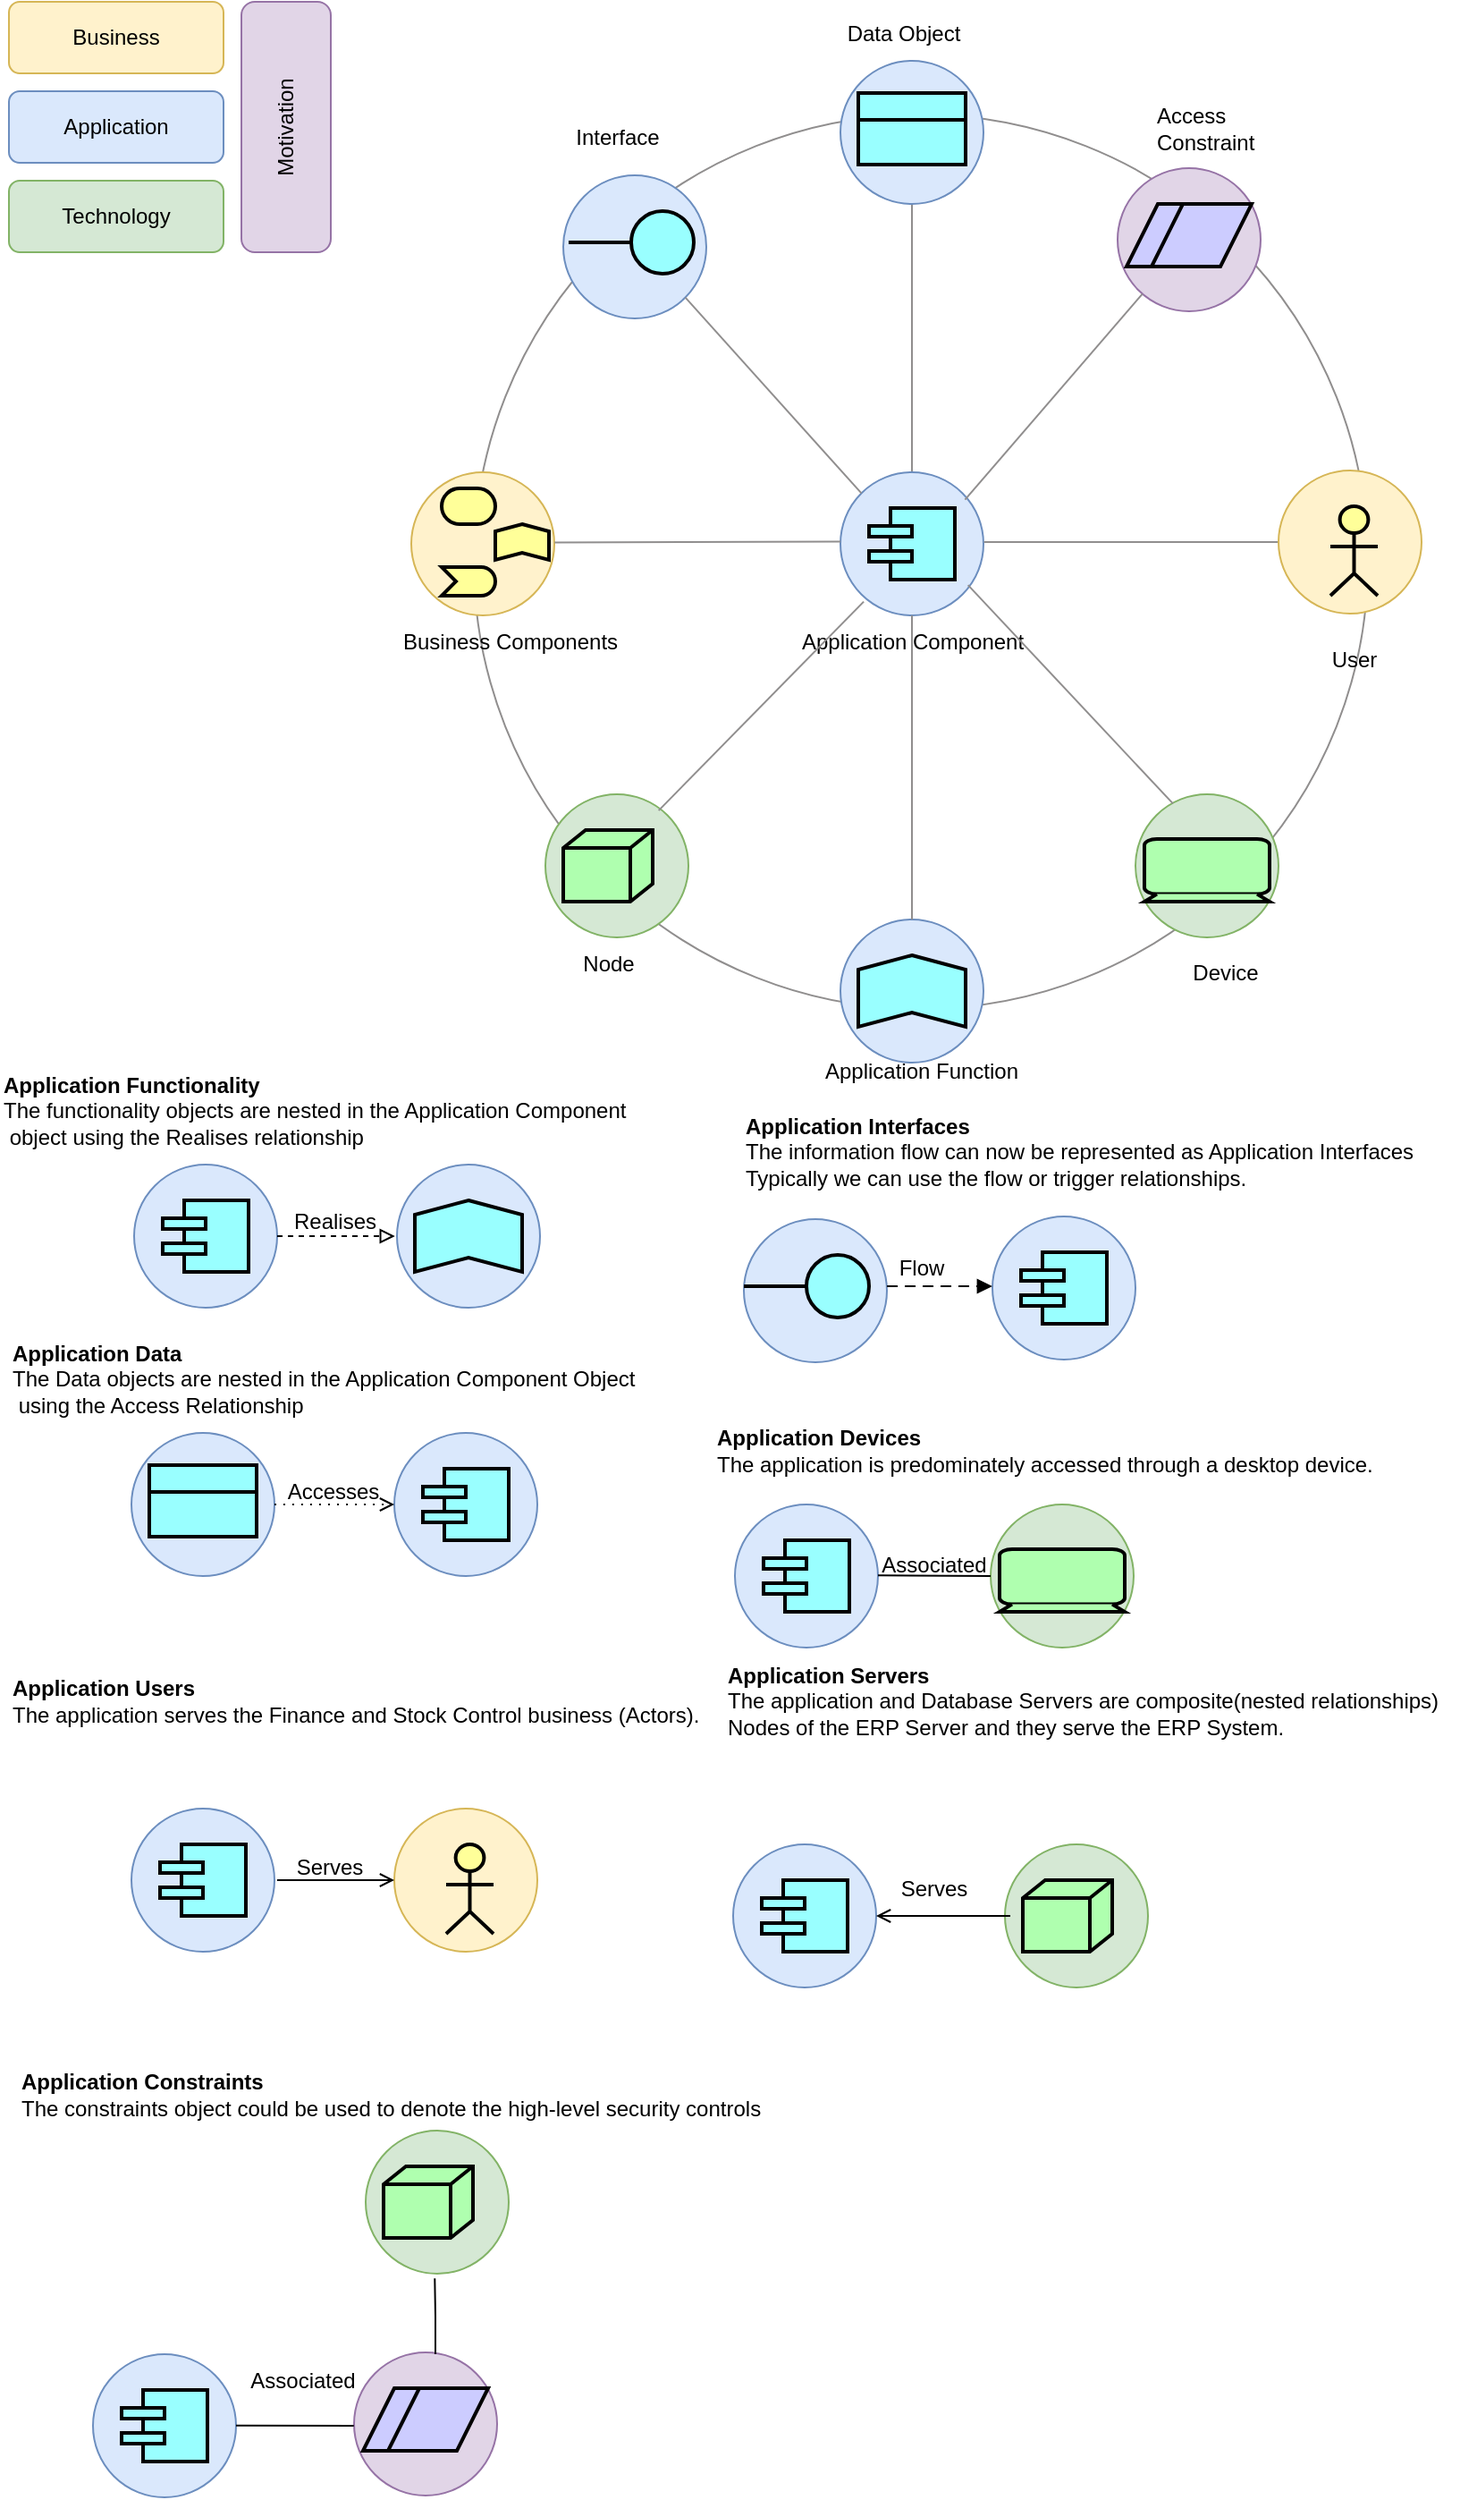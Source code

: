 <mxfile version="26.0.11">
  <diagram name="Page-1" id="Wp-MP1nOANgL5KK5XDyJ">
    <mxGraphModel dx="1434" dy="754" grid="1" gridSize="10" guides="1" tooltips="1" connect="1" arrows="1" fold="1" page="1" pageScale="1" pageWidth="850" pageHeight="1100" math="0" shadow="0">
      <root>
        <mxCell id="0" />
        <mxCell id="1" parent="0" />
        <mxCell id="Fhp9Y67Ts3Q7yKnRmbBL-16" value="" style="ellipse;whiteSpace=wrap;html=1;aspect=fixed;strokeColor=light-dark(#908e8e, #ededed);" parent="1" vertex="1">
          <mxGeometry x="270" y="73" width="500" height="500" as="geometry" />
        </mxCell>
        <mxCell id="Fhp9Y67Ts3Q7yKnRmbBL-1" value="Business" style="rounded=1;whiteSpace=wrap;html=1;fillColor=#fff2cc;strokeColor=#d6b656;" parent="1" vertex="1">
          <mxGeometry x="10" y="10" width="120" height="40" as="geometry" />
        </mxCell>
        <mxCell id="Fhp9Y67Ts3Q7yKnRmbBL-2" value="Application" style="rounded=1;whiteSpace=wrap;html=1;fillColor=#dae8fc;strokeColor=#6c8ebf;" parent="1" vertex="1">
          <mxGeometry x="10" y="60" width="120" height="40" as="geometry" />
        </mxCell>
        <mxCell id="Fhp9Y67Ts3Q7yKnRmbBL-3" value="Technology" style="rounded=1;whiteSpace=wrap;html=1;fillColor=#d5e8d4;strokeColor=#82b366;" parent="1" vertex="1">
          <mxGeometry x="10" y="110" width="120" height="40" as="geometry" />
        </mxCell>
        <mxCell id="Fhp9Y67Ts3Q7yKnRmbBL-4" value="Motivation" style="rounded=1;whiteSpace=wrap;html=1;horizontal=0;fillColor=#e1d5e7;strokeColor=#9673a6;" parent="1" vertex="1">
          <mxGeometry x="140" y="10" width="50" height="140" as="geometry" />
        </mxCell>
        <mxCell id="Fhp9Y67Ts3Q7yKnRmbBL-39" style="edgeStyle=orthogonalEdgeStyle;rounded=0;orthogonalLoop=1;jettySize=auto;html=1;endArrow=none;startFill=0;strokeColor=#908E8E;" parent="1" source="Fhp9Y67Ts3Q7yKnRmbBL-5" target="Fhp9Y67Ts3Q7yKnRmbBL-8" edge="1">
          <mxGeometry relative="1" as="geometry" />
        </mxCell>
        <mxCell id="Fhp9Y67Ts3Q7yKnRmbBL-5" value="" style="ellipse;whiteSpace=wrap;html=1;aspect=fixed;fillColor=#dae8fc;strokeColor=#6c8ebf;" parent="1" vertex="1">
          <mxGeometry x="475" y="273" width="80" height="80" as="geometry" />
        </mxCell>
        <mxCell id="Fhp9Y67Ts3Q7yKnRmbBL-6" value="" style="html=1;outlineConnect=0;whiteSpace=wrap;fillColor=#99ffff;shape=mxgraph.archimate3.component;strokeWidth=2;" parent="1" vertex="1">
          <mxGeometry x="491" y="293" width="48" height="40" as="geometry" />
        </mxCell>
        <mxCell id="Fhp9Y67Ts3Q7yKnRmbBL-7" value="Application Component" style="text;html=1;align=center;verticalAlign=middle;resizable=0;points=[];autosize=1;strokeColor=none;fillColor=none;" parent="1" vertex="1">
          <mxGeometry x="440" y="353" width="150" height="30" as="geometry" />
        </mxCell>
        <mxCell id="Fhp9Y67Ts3Q7yKnRmbBL-8" value="" style="ellipse;whiteSpace=wrap;html=1;aspect=fixed;fillColor=#dae8fc;strokeColor=#6c8ebf;" parent="1" vertex="1">
          <mxGeometry x="475" y="43" width="80" height="80" as="geometry" />
        </mxCell>
        <mxCell id="Fhp9Y67Ts3Q7yKnRmbBL-37" style="rounded=0;orthogonalLoop=1;jettySize=auto;html=1;endArrow=none;startFill=0;strokeColor=#908E8E;entryX=1.004;entryY=0.487;entryDx=0;entryDy=0;entryPerimeter=0;" parent="1" source="Fhp9Y67Ts3Q7yKnRmbBL-9" target="Fhp9Y67Ts3Q7yKnRmbBL-5" edge="1">
          <mxGeometry relative="1" as="geometry">
            <mxPoint x="560" y="312" as="targetPoint" />
          </mxGeometry>
        </mxCell>
        <mxCell id="Fhp9Y67Ts3Q7yKnRmbBL-9" value="" style="ellipse;whiteSpace=wrap;html=1;aspect=fixed;fillColor=#fff2cc;strokeColor=#d6b656;" parent="1" vertex="1">
          <mxGeometry x="720" y="272" width="80" height="80" as="geometry" />
        </mxCell>
        <mxCell id="Fhp9Y67Ts3Q7yKnRmbBL-10" value="" style="ellipse;whiteSpace=wrap;html=1;aspect=fixed;fillColor=#fff2cc;strokeColor=#d6b656;" parent="1" vertex="1">
          <mxGeometry x="235" y="273" width="80" height="80" as="geometry" />
        </mxCell>
        <mxCell id="Fhp9Y67Ts3Q7yKnRmbBL-11" value="" style="ellipse;whiteSpace=wrap;html=1;aspect=fixed;fillColor=#dae8fc;strokeColor=#6c8ebf;" parent="1" vertex="1">
          <mxGeometry x="475" y="523" width="80" height="80" as="geometry" />
        </mxCell>
        <mxCell id="Fhp9Y67Ts3Q7yKnRmbBL-12" value="" style="ellipse;whiteSpace=wrap;html=1;aspect=fixed;fillColor=#e1d5e7;strokeColor=#9673a6;" parent="1" vertex="1">
          <mxGeometry x="630" y="103" width="80" height="80" as="geometry" />
        </mxCell>
        <mxCell id="Fhp9Y67Ts3Q7yKnRmbBL-13" value="" style="ellipse;whiteSpace=wrap;html=1;aspect=fixed;fillColor=#dae8fc;strokeColor=#6c8ebf;" parent="1" vertex="1">
          <mxGeometry x="320" y="107" width="80" height="80" as="geometry" />
        </mxCell>
        <mxCell id="Fhp9Y67Ts3Q7yKnRmbBL-14" value="" style="ellipse;whiteSpace=wrap;html=1;aspect=fixed;fillColor=#d5e8d4;strokeColor=#82b366;" parent="1" vertex="1">
          <mxGeometry x="640" y="453" width="80" height="80" as="geometry" />
        </mxCell>
        <mxCell id="Fhp9Y67Ts3Q7yKnRmbBL-15" value="" style="ellipse;whiteSpace=wrap;html=1;aspect=fixed;fillColor=#d5e8d4;strokeColor=#82b366;" parent="1" vertex="1">
          <mxGeometry x="310" y="453" width="80" height="80" as="geometry" />
        </mxCell>
        <mxCell id="Fhp9Y67Ts3Q7yKnRmbBL-17" value="" style="html=1;outlineConnect=0;whiteSpace=wrap;fillColor=#ffff99;verticalLabelPosition=bottom;verticalAlign=top;align=center;shape=mxgraph.archimate3.actor;strokeWidth=2;" parent="1" vertex="1">
          <mxGeometry x="749" y="292" width="26.5" height="50" as="geometry" />
        </mxCell>
        <mxCell id="Fhp9Y67Ts3Q7yKnRmbBL-18" value="User" style="text;html=1;align=center;verticalAlign=middle;resizable=0;points=[];autosize=1;strokeColor=none;fillColor=none;" parent="1" vertex="1">
          <mxGeometry x="737.25" y="363" width="50" height="30" as="geometry" />
        </mxCell>
        <mxCell id="Fhp9Y67Ts3Q7yKnRmbBL-19" value="" style="html=1;outlineConnect=0;whiteSpace=wrap;fillColor=#ffff99;shape=mxgraph.archimate3.event;strokeWidth=2;" parent="1" vertex="1">
          <mxGeometry x="252" y="326" width="30" height="16" as="geometry" />
        </mxCell>
        <mxCell id="Fhp9Y67Ts3Q7yKnRmbBL-20" value="" style="html=1;outlineConnect=0;whiteSpace=wrap;fillColor=#ffff99;shape=mxgraph.archimate3.function;strokeWidth=2;" parent="1" vertex="1">
          <mxGeometry x="282" y="302" width="30" height="20" as="geometry" />
        </mxCell>
        <mxCell id="Fhp9Y67Ts3Q7yKnRmbBL-21" value="" style="html=1;outlineConnect=0;whiteSpace=wrap;fillColor=#ffff99;shape=mxgraph.archimate3.service;strokeWidth=2;" parent="1" vertex="1">
          <mxGeometry x="252" y="282" width="30" height="20" as="geometry" />
        </mxCell>
        <mxCell id="Fhp9Y67Ts3Q7yKnRmbBL-22" value="Business Components" style="text;html=1;align=center;verticalAlign=middle;resizable=0;points=[];autosize=1;strokeColor=none;fillColor=none;" parent="1" vertex="1">
          <mxGeometry x="220" y="353" width="140" height="30" as="geometry" />
        </mxCell>
        <mxCell id="Fhp9Y67Ts3Q7yKnRmbBL-23" value="" style="html=1;outlineConnect=0;whiteSpace=wrap;fillColor=#99ffff;shape=mxgraph.archimate3.interface;strokeWidth=2;" parent="1" vertex="1">
          <mxGeometry x="323" y="127" width="70" height="35" as="geometry" />
        </mxCell>
        <mxCell id="Fhp9Y67Ts3Q7yKnRmbBL-24" value="Interface" style="text;html=1;align=center;verticalAlign=middle;resizable=0;points=[];autosize=1;strokeColor=none;fillColor=none;" parent="1" vertex="1">
          <mxGeometry x="315" y="71" width="70" height="30" as="geometry" />
        </mxCell>
        <mxCell id="Fhp9Y67Ts3Q7yKnRmbBL-25" value="&lt;table cellpadding=&quot;0&quot; cellspacing=&quot;0&quot; style=&quot;font-size:1em;width:100%;height:100%;&quot;&gt;&lt;tr style=&quot;height:20px;&quot;&gt;&lt;td align=&quot;center&quot;&gt;&lt;/td&gt;&lt;/tr&gt;&lt;tr&gt;&lt;td align=&quot;left&quot; valign=&quot;top&quot; style=&quot;padding:4px;&quot;&gt;&lt;/td&gt;&lt;/tr&gt;&lt;/table&gt;" style="html=1;outlineConnect=0;whiteSpace=wrap;fillColor=#99ffff;shape=mxgraph.archimate3.businessObject;overflow=fill;strokeWidth=2;" parent="1" vertex="1">
          <mxGeometry x="485" y="61" width="60" height="40" as="geometry" />
        </mxCell>
        <mxCell id="Fhp9Y67Ts3Q7yKnRmbBL-26" value="Data Object" style="text;html=1;align=center;verticalAlign=middle;resizable=0;points=[];autosize=1;strokeColor=none;fillColor=none;" parent="1" vertex="1">
          <mxGeometry x="465" y="13" width="90" height="30" as="geometry" />
        </mxCell>
        <mxCell id="Fhp9Y67Ts3Q7yKnRmbBL-27" value="" style="html=1;outlineConnect=0;whiteSpace=wrap;fillColor=#AFFFAF;shape=mxgraph.archimate3.node;strokeWidth=2;" parent="1" vertex="1">
          <mxGeometry x="320" y="473" width="50" height="40" as="geometry" />
        </mxCell>
        <mxCell id="Fhp9Y67Ts3Q7yKnRmbBL-28" value="Node" style="text;html=1;align=center;verticalAlign=middle;resizable=0;points=[];autosize=1;strokeColor=none;fillColor=none;" parent="1" vertex="1">
          <mxGeometry x="320" y="533" width="50" height="30" as="geometry" />
        </mxCell>
        <mxCell id="Fhp9Y67Ts3Q7yKnRmbBL-29" value="" style="html=1;outlineConnect=0;whiteSpace=wrap;fillColor=#99ffff;shape=mxgraph.archimate3.function;strokeWidth=2;" parent="1" vertex="1">
          <mxGeometry x="485" y="543" width="60" height="40" as="geometry" />
        </mxCell>
        <mxCell id="Fhp9Y67Ts3Q7yKnRmbBL-30" value="Application Function" style="text;html=1;align=center;verticalAlign=middle;resizable=0;points=[];autosize=1;strokeColor=none;fillColor=none;" parent="1" vertex="1">
          <mxGeometry x="455" y="593" width="130" height="30" as="geometry" />
        </mxCell>
        <mxCell id="Fhp9Y67Ts3Q7yKnRmbBL-31" value="" style="html=1;outlineConnect=0;whiteSpace=wrap;fillColor=#CCCCFF;shape=mxgraph.archimate3.constraint;strokeWidth=2;" parent="1" vertex="1">
          <mxGeometry x="635" y="123" width="70" height="35" as="geometry" />
        </mxCell>
        <mxCell id="Fhp9Y67Ts3Q7yKnRmbBL-32" value="Access&amp;nbsp;&lt;div&gt;Constraint&lt;/div&gt;" style="text;html=1;align=left;verticalAlign=middle;resizable=0;points=[];autosize=1;strokeColor=none;fillColor=none;" parent="1" vertex="1">
          <mxGeometry x="650" y="61" width="80" height="40" as="geometry" />
        </mxCell>
        <mxCell id="Fhp9Y67Ts3Q7yKnRmbBL-33" value="" style="html=1;outlineConnect=0;whiteSpace=wrap;fillColor=#AFFFAF;shape=mxgraph.archimate3.device;strokeWidth=2;" parent="1" vertex="1">
          <mxGeometry x="645" y="478" width="70" height="35" as="geometry" />
        </mxCell>
        <mxCell id="Fhp9Y67Ts3Q7yKnRmbBL-34" value="Device" style="text;html=1;align=center;verticalAlign=middle;resizable=0;points=[];autosize=1;strokeColor=none;fillColor=none;" parent="1" vertex="1">
          <mxGeometry x="660" y="538" width="60" height="30" as="geometry" />
        </mxCell>
        <mxCell id="Fhp9Y67Ts3Q7yKnRmbBL-38" style="rounded=0;orthogonalLoop=1;jettySize=auto;html=1;endArrow=none;startFill=0;strokeColor=#908E8E;entryX=1.002;entryY=0.49;entryDx=0;entryDy=0;entryPerimeter=0;" parent="1" target="Fhp9Y67Ts3Q7yKnRmbBL-10" edge="1">
          <mxGeometry relative="1" as="geometry">
            <mxPoint x="475" y="311.8" as="sourcePoint" />
            <mxPoint x="320" y="312" as="targetPoint" />
          </mxGeometry>
        </mxCell>
        <mxCell id="Fhp9Y67Ts3Q7yKnRmbBL-41" style="edgeStyle=orthogonalEdgeStyle;rounded=0;orthogonalLoop=1;jettySize=auto;html=1;endArrow=none;startFill=0;strokeColor=#908E8E;exitX=0.5;exitY=0;exitDx=0;exitDy=0;entryX=0.5;entryY=1;entryDx=0;entryDy=0;" parent="1" source="Fhp9Y67Ts3Q7yKnRmbBL-11" target="Fhp9Y67Ts3Q7yKnRmbBL-5" edge="1">
          <mxGeometry relative="1" as="geometry">
            <mxPoint x="514.76" y="502" as="sourcePoint" />
            <mxPoint x="514.76" y="352" as="targetPoint" />
          </mxGeometry>
        </mxCell>
        <mxCell id="Fhp9Y67Ts3Q7yKnRmbBL-42" value="" style="endArrow=none;html=1;rounded=0;entryX=0;entryY=0;entryDx=0;entryDy=0;exitX=1;exitY=1;exitDx=0;exitDy=0;strokeColor=#908E8E;" parent="1" source="Fhp9Y67Ts3Q7yKnRmbBL-13" target="Fhp9Y67Ts3Q7yKnRmbBL-5" edge="1">
          <mxGeometry width="50" height="50" relative="1" as="geometry">
            <mxPoint x="290" y="230" as="sourcePoint" />
            <mxPoint x="340" y="180" as="targetPoint" />
          </mxGeometry>
        </mxCell>
        <mxCell id="Fhp9Y67Ts3Q7yKnRmbBL-43" value="" style="endArrow=none;html=1;rounded=0;exitX=0.871;exitY=0.192;exitDx=0;exitDy=0;exitPerimeter=0;strokeColor=#908E8E;" parent="1" source="Fhp9Y67Ts3Q7yKnRmbBL-5" target="Fhp9Y67Ts3Q7yKnRmbBL-12" edge="1">
          <mxGeometry width="50" height="50" relative="1" as="geometry">
            <mxPoint x="540" y="290" as="sourcePoint" />
            <mxPoint x="590" y="240" as="targetPoint" />
          </mxGeometry>
        </mxCell>
        <mxCell id="Fhp9Y67Ts3Q7yKnRmbBL-44" value="" style="endArrow=none;html=1;rounded=0;exitX=0.792;exitY=0.113;exitDx=0;exitDy=0;exitPerimeter=0;entryX=0.163;entryY=0.904;entryDx=0;entryDy=0;entryPerimeter=0;strokeColor=#908E8E;" parent="1" source="Fhp9Y67Ts3Q7yKnRmbBL-15" target="Fhp9Y67Ts3Q7yKnRmbBL-5" edge="1">
          <mxGeometry width="50" height="50" relative="1" as="geometry">
            <mxPoint x="440" y="390" as="sourcePoint" />
            <mxPoint x="490" y="340" as="targetPoint" />
          </mxGeometry>
        </mxCell>
        <mxCell id="Fhp9Y67Ts3Q7yKnRmbBL-45" value="" style="endArrow=none;html=1;rounded=0;entryX=0.892;entryY=0.788;entryDx=0;entryDy=0;entryPerimeter=0;exitX=0.262;exitY=0.065;exitDx=0;exitDy=0;exitPerimeter=0;strokeColor=#908E8E;" parent="1" source="Fhp9Y67Ts3Q7yKnRmbBL-14" target="Fhp9Y67Ts3Q7yKnRmbBL-5" edge="1">
          <mxGeometry width="50" height="50" relative="1" as="geometry">
            <mxPoint x="660" y="460" as="sourcePoint" />
            <mxPoint x="710" y="410" as="targetPoint" />
          </mxGeometry>
        </mxCell>
        <mxCell id="YnyWgEIwqfwLFAFaO9jZ-43" value="" style="ellipse;whiteSpace=wrap;html=1;aspect=fixed;fillColor=#dae8fc;strokeColor=#6c8ebf;" vertex="1" parent="1">
          <mxGeometry x="80" y="660" width="80" height="80" as="geometry" />
        </mxCell>
        <mxCell id="YnyWgEIwqfwLFAFaO9jZ-44" value="" style="html=1;outlineConnect=0;whiteSpace=wrap;fillColor=#99ffff;shape=mxgraph.archimate3.component;strokeWidth=2;" vertex="1" parent="1">
          <mxGeometry x="96" y="680" width="48" height="40" as="geometry" />
        </mxCell>
        <mxCell id="YnyWgEIwqfwLFAFaO9jZ-45" value="" style="ellipse;whiteSpace=wrap;html=1;aspect=fixed;fillColor=#dae8fc;strokeColor=#6c8ebf;" vertex="1" parent="1">
          <mxGeometry x="227" y="660" width="80" height="80" as="geometry" />
        </mxCell>
        <mxCell id="YnyWgEIwqfwLFAFaO9jZ-46" value="" style="html=1;outlineConnect=0;whiteSpace=wrap;fillColor=#99ffff;shape=mxgraph.archimate3.function;strokeWidth=2;" vertex="1" parent="1">
          <mxGeometry x="237" y="680" width="60" height="40" as="geometry" />
        </mxCell>
        <mxCell id="YnyWgEIwqfwLFAFaO9jZ-49" value="" style="edgeStyle=elbowEdgeStyle;html=1;endArrow=block;elbow=vertical;endFill=0;dashed=1;rounded=0;entryX=-0.014;entryY=0.506;entryDx=0;entryDy=0;entryPerimeter=0;" edge="1" parent="1" target="YnyWgEIwqfwLFAFaO9jZ-45">
          <mxGeometry width="160" relative="1" as="geometry">
            <mxPoint x="160" y="700" as="sourcePoint" />
            <mxPoint x="220" y="700" as="targetPoint" />
          </mxGeometry>
        </mxCell>
        <mxCell id="YnyWgEIwqfwLFAFaO9jZ-51" value="&lt;div&gt;&lt;b&gt;Application Functionality&lt;/b&gt;&lt;/div&gt;&lt;div&gt;The functionality objects are nested in the Application Component&lt;/div&gt;&lt;div&gt;&amp;nbsp;object using the Realises relationship&lt;/div&gt;" style="text;html=1;align=left;verticalAlign=middle;resizable=0;points=[];autosize=1;strokeColor=none;fillColor=none;" vertex="1" parent="1">
          <mxGeometry x="5" y="600" width="370" height="60" as="geometry" />
        </mxCell>
        <mxCell id="YnyWgEIwqfwLFAFaO9jZ-58" value="" style="ellipse;whiteSpace=wrap;html=1;aspect=fixed;fillColor=#dae8fc;strokeColor=#6c8ebf;" vertex="1" parent="1">
          <mxGeometry x="225.5" y="810" width="80" height="80" as="geometry" />
        </mxCell>
        <mxCell id="YnyWgEIwqfwLFAFaO9jZ-59" value="" style="html=1;outlineConnect=0;whiteSpace=wrap;fillColor=#99ffff;shape=mxgraph.archimate3.component;strokeWidth=2;" vertex="1" parent="1">
          <mxGeometry x="241.5" y="830" width="48" height="40" as="geometry" />
        </mxCell>
        <mxCell id="YnyWgEIwqfwLFAFaO9jZ-60" value="" style="ellipse;whiteSpace=wrap;html=1;aspect=fixed;fillColor=#dae8fc;strokeColor=#6c8ebf;" vertex="1" parent="1">
          <mxGeometry x="78.5" y="810" width="80" height="80" as="geometry" />
        </mxCell>
        <mxCell id="YnyWgEIwqfwLFAFaO9jZ-61" value="&lt;table cellpadding=&quot;0&quot; cellspacing=&quot;0&quot; style=&quot;font-size:1em;width:100%;height:100%;&quot;&gt;&lt;tr style=&quot;height:20px;&quot;&gt;&lt;td align=&quot;center&quot;&gt;&lt;/td&gt;&lt;/tr&gt;&lt;tr&gt;&lt;td align=&quot;left&quot; valign=&quot;top&quot; style=&quot;padding:4px;&quot;&gt;&lt;/td&gt;&lt;/tr&gt;&lt;/table&gt;" style="html=1;outlineConnect=0;whiteSpace=wrap;fillColor=#99ffff;shape=mxgraph.archimate3.businessObject;overflow=fill;strokeWidth=2;" vertex="1" parent="1">
          <mxGeometry x="88.5" y="828" width="60" height="40" as="geometry" />
        </mxCell>
        <mxCell id="YnyWgEIwqfwLFAFaO9jZ-62" value="" style="edgeStyle=elbowEdgeStyle;html=1;endArrow=open;elbow=vertical;endFill=0;dashed=1;dashPattern=1 4;rounded=0;" edge="1" parent="1" target="YnyWgEIwqfwLFAFaO9jZ-58">
          <mxGeometry width="160" relative="1" as="geometry">
            <mxPoint x="158.5" y="850" as="sourcePoint" />
            <mxPoint x="228.5" y="850" as="targetPoint" />
          </mxGeometry>
        </mxCell>
        <mxCell id="YnyWgEIwqfwLFAFaO9jZ-63" value="Accesses" style="text;html=1;align=center;verticalAlign=middle;resizable=0;points=[];autosize=1;strokeColor=none;fillColor=none;" vertex="1" parent="1">
          <mxGeometry x="155.5" y="828" width="70" height="30" as="geometry" />
        </mxCell>
        <mxCell id="YnyWgEIwqfwLFAFaO9jZ-64" value="Realises" style="text;html=1;align=center;verticalAlign=middle;resizable=0;points=[];autosize=1;strokeColor=none;fillColor=none;" vertex="1" parent="1">
          <mxGeometry x="157" y="677" width="70" height="30" as="geometry" />
        </mxCell>
        <mxCell id="YnyWgEIwqfwLFAFaO9jZ-65" value="&lt;div&gt;&lt;b&gt;Application Data&lt;/b&gt;&lt;/div&gt;&lt;div&gt;The Data objects are nested in the Application Component Object&lt;/div&gt;&lt;div&gt;&amp;nbsp;using the Access Relationship&lt;/div&gt;" style="text;html=1;align=left;verticalAlign=middle;resizable=0;points=[];autosize=1;strokeColor=none;fillColor=none;" vertex="1" parent="1">
          <mxGeometry x="10" y="750" width="370" height="60" as="geometry" />
        </mxCell>
        <mxCell id="YnyWgEIwqfwLFAFaO9jZ-66" value="" style="ellipse;whiteSpace=wrap;html=1;aspect=fixed;fillColor=#dae8fc;strokeColor=#6c8ebf;" vertex="1" parent="1">
          <mxGeometry x="560" y="689" width="80" height="80" as="geometry" />
        </mxCell>
        <mxCell id="YnyWgEIwqfwLFAFaO9jZ-67" value="" style="html=1;outlineConnect=0;whiteSpace=wrap;fillColor=#99ffff;shape=mxgraph.archimate3.component;strokeWidth=2;" vertex="1" parent="1">
          <mxGeometry x="576" y="709" width="48" height="40" as="geometry" />
        </mxCell>
        <mxCell id="YnyWgEIwqfwLFAFaO9jZ-68" value="" style="ellipse;whiteSpace=wrap;html=1;aspect=fixed;fillColor=#dae8fc;strokeColor=#6c8ebf;" vertex="1" parent="1">
          <mxGeometry x="421" y="690.5" width="80" height="80" as="geometry" />
        </mxCell>
        <mxCell id="YnyWgEIwqfwLFAFaO9jZ-69" value="" style="html=1;outlineConnect=0;whiteSpace=wrap;fillColor=#99ffff;shape=mxgraph.archimate3.interface;strokeWidth=2;" vertex="1" parent="1">
          <mxGeometry x="421" y="710.5" width="70" height="35" as="geometry" />
        </mxCell>
        <mxCell id="YnyWgEIwqfwLFAFaO9jZ-70" value="&lt;div&gt;&lt;b&gt;Application Interfaces&lt;/b&gt;&lt;/div&gt;&lt;div&gt;The information flow can now be represented as Application Interfaces&lt;/div&gt;&lt;div&gt;Typically we can use the flow or trigger relationships.&lt;/div&gt;" style="text;html=1;align=left;verticalAlign=middle;resizable=0;points=[];autosize=1;strokeColor=none;fillColor=none;" vertex="1" parent="1">
          <mxGeometry x="420" y="623" width="400" height="60" as="geometry" />
        </mxCell>
        <mxCell id="YnyWgEIwqfwLFAFaO9jZ-71" value="" style="edgeStyle=elbowEdgeStyle;html=1;endArrow=block;dashed=1;elbow=vertical;endFill=1;dashPattern=6 4;rounded=0;entryX=-0.001;entryY=0.492;entryDx=0;entryDy=0;entryPerimeter=0;" edge="1" parent="1" target="YnyWgEIwqfwLFAFaO9jZ-66">
          <mxGeometry width="160" relative="1" as="geometry">
            <mxPoint x="501" y="728" as="sourcePoint" />
            <mxPoint x="611" y="728" as="targetPoint" />
          </mxGeometry>
        </mxCell>
        <mxCell id="YnyWgEIwqfwLFAFaO9jZ-72" value="Flow" style="text;html=1;align=center;verticalAlign=middle;resizable=0;points=[];autosize=1;strokeColor=none;fillColor=none;" vertex="1" parent="1">
          <mxGeometry x="495" y="703" width="50" height="30" as="geometry" />
        </mxCell>
        <mxCell id="YnyWgEIwqfwLFAFaO9jZ-73" value="" style="ellipse;whiteSpace=wrap;html=1;aspect=fixed;fillColor=#dae8fc;strokeColor=#6c8ebf;" vertex="1" parent="1">
          <mxGeometry x="416" y="850" width="80" height="80" as="geometry" />
        </mxCell>
        <mxCell id="YnyWgEIwqfwLFAFaO9jZ-74" value="" style="html=1;outlineConnect=0;whiteSpace=wrap;fillColor=#99ffff;shape=mxgraph.archimate3.component;strokeWidth=2;" vertex="1" parent="1">
          <mxGeometry x="432" y="870" width="48" height="40" as="geometry" />
        </mxCell>
        <mxCell id="YnyWgEIwqfwLFAFaO9jZ-75" value="" style="ellipse;whiteSpace=wrap;html=1;aspect=fixed;fillColor=#d5e8d4;strokeColor=#82b366;" vertex="1" parent="1">
          <mxGeometry x="559" y="850" width="80" height="80" as="geometry" />
        </mxCell>
        <mxCell id="YnyWgEIwqfwLFAFaO9jZ-76" value="" style="html=1;outlineConnect=0;whiteSpace=wrap;fillColor=#AFFFAF;shape=mxgraph.archimate3.device;strokeWidth=2;" vertex="1" parent="1">
          <mxGeometry x="564" y="875" width="70" height="35" as="geometry" />
        </mxCell>
        <mxCell id="YnyWgEIwqfwLFAFaO9jZ-77" value="&lt;div&gt;&lt;b&gt;Application Devices&lt;/b&gt;&lt;/div&gt;&lt;div&gt;The application is predominately accessed through a desktop device.&lt;/div&gt;" style="text;html=1;align=left;verticalAlign=middle;resizable=0;points=[];autosize=1;strokeColor=none;fillColor=none;" vertex="1" parent="1">
          <mxGeometry x="404" y="800" width="390" height="40" as="geometry" />
        </mxCell>
        <mxCell id="YnyWgEIwqfwLFAFaO9jZ-79" value="" style="edgeStyle=elbowEdgeStyle;html=1;endArrow=none;elbow=vertical;rounded=0;entryX=0;entryY=0.5;entryDx=0;entryDy=0;" edge="1" parent="1" target="YnyWgEIwqfwLFAFaO9jZ-75">
          <mxGeometry width="160" relative="1" as="geometry">
            <mxPoint x="496" y="889.6" as="sourcePoint" />
            <mxPoint x="540" y="890" as="targetPoint" />
          </mxGeometry>
        </mxCell>
        <mxCell id="YnyWgEIwqfwLFAFaO9jZ-80" value="Associated" style="text;html=1;align=center;verticalAlign=middle;resizable=0;points=[];autosize=1;strokeColor=none;fillColor=none;" vertex="1" parent="1">
          <mxGeometry x="487" y="869" width="80" height="30" as="geometry" />
        </mxCell>
        <mxCell id="YnyWgEIwqfwLFAFaO9jZ-81" value="" style="ellipse;whiteSpace=wrap;html=1;aspect=fixed;fillColor=#dae8fc;strokeColor=#6c8ebf;" vertex="1" parent="1">
          <mxGeometry x="78.5" y="1020" width="80" height="80" as="geometry" />
        </mxCell>
        <mxCell id="YnyWgEIwqfwLFAFaO9jZ-82" value="" style="html=1;outlineConnect=0;whiteSpace=wrap;fillColor=#99ffff;shape=mxgraph.archimate3.component;strokeWidth=2;" vertex="1" parent="1">
          <mxGeometry x="94.5" y="1040" width="48" height="40" as="geometry" />
        </mxCell>
        <mxCell id="YnyWgEIwqfwLFAFaO9jZ-83" value="" style="ellipse;whiteSpace=wrap;html=1;aspect=fixed;fillColor=#fff2cc;strokeColor=#d6b656;" vertex="1" parent="1">
          <mxGeometry x="225.5" y="1020" width="80" height="80" as="geometry" />
        </mxCell>
        <mxCell id="YnyWgEIwqfwLFAFaO9jZ-84" value="" style="html=1;outlineConnect=0;whiteSpace=wrap;fillColor=#ffff99;verticalLabelPosition=bottom;verticalAlign=top;align=center;shape=mxgraph.archimate3.actor;strokeWidth=2;" vertex="1" parent="1">
          <mxGeometry x="254.5" y="1040" width="26.5" height="50" as="geometry" />
        </mxCell>
        <mxCell id="YnyWgEIwqfwLFAFaO9jZ-85" value="&lt;div&gt;&lt;b style=&quot;background-color: transparent; color: light-dark(rgb(0, 0, 0), rgb(255, 255, 255));&quot;&gt;Application Users&lt;/b&gt;&lt;/div&gt;&lt;div&gt;&lt;div&gt;The application serves the Finance and Stock Control business (Actors).&lt;/div&gt;&lt;/div&gt;" style="text;html=1;align=left;verticalAlign=middle;resizable=0;points=[];autosize=1;strokeColor=none;fillColor=none;" vertex="1" parent="1">
          <mxGeometry x="10" y="940" width="410" height="40" as="geometry" />
        </mxCell>
        <mxCell id="YnyWgEIwqfwLFAFaO9jZ-86" value="" style="edgeStyle=elbowEdgeStyle;html=1;endArrow=open;elbow=vertical;endFill=1;rounded=0;entryX=0;entryY=0.5;entryDx=0;entryDy=0;" edge="1" parent="1" target="YnyWgEIwqfwLFAFaO9jZ-83">
          <mxGeometry width="160" relative="1" as="geometry">
            <mxPoint x="160" y="1060" as="sourcePoint" />
            <mxPoint x="220" y="1060" as="targetPoint" />
          </mxGeometry>
        </mxCell>
        <mxCell id="YnyWgEIwqfwLFAFaO9jZ-87" value="Serves" style="text;html=1;align=center;verticalAlign=middle;resizable=0;points=[];autosize=1;strokeColor=none;fillColor=none;" vertex="1" parent="1">
          <mxGeometry x="158.5" y="1038" width="60" height="30" as="geometry" />
        </mxCell>
        <mxCell id="YnyWgEIwqfwLFAFaO9jZ-88" value="" style="ellipse;whiteSpace=wrap;html=1;aspect=fixed;fillColor=#dae8fc;strokeColor=#6c8ebf;" vertex="1" parent="1">
          <mxGeometry x="415" y="1040" width="80" height="80" as="geometry" />
        </mxCell>
        <mxCell id="YnyWgEIwqfwLFAFaO9jZ-89" value="" style="html=1;outlineConnect=0;whiteSpace=wrap;fillColor=#99ffff;shape=mxgraph.archimate3.component;strokeWidth=2;" vertex="1" parent="1">
          <mxGeometry x="431" y="1060" width="48" height="40" as="geometry" />
        </mxCell>
        <mxCell id="YnyWgEIwqfwLFAFaO9jZ-90" value="" style="ellipse;whiteSpace=wrap;html=1;aspect=fixed;fillColor=#d5e8d4;strokeColor=#82b366;" vertex="1" parent="1">
          <mxGeometry x="567" y="1040" width="80" height="80" as="geometry" />
        </mxCell>
        <mxCell id="YnyWgEIwqfwLFAFaO9jZ-91" value="" style="html=1;outlineConnect=0;whiteSpace=wrap;fillColor=#AFFFAF;shape=mxgraph.archimate3.node;strokeWidth=2;" vertex="1" parent="1">
          <mxGeometry x="577" y="1060" width="50" height="40" as="geometry" />
        </mxCell>
        <mxCell id="YnyWgEIwqfwLFAFaO9jZ-92" value="&lt;div&gt;&lt;b&gt;Application Servers&lt;/b&gt;&lt;/div&gt;&lt;div&gt;The application and Database Servers are composite(nested relationships)&amp;nbsp;&lt;/div&gt;&lt;div&gt;Nodes of the ERP Server and they serve the ERP System.&lt;/div&gt;" style="text;html=1;align=left;verticalAlign=middle;resizable=0;points=[];autosize=1;strokeColor=none;fillColor=none;" vertex="1" parent="1">
          <mxGeometry x="410" y="930" width="420" height="60" as="geometry" />
        </mxCell>
        <mxCell id="YnyWgEIwqfwLFAFaO9jZ-93" value="" style="edgeStyle=elbowEdgeStyle;html=1;endArrow=open;elbow=vertical;endFill=1;rounded=0;" edge="1" parent="1" target="YnyWgEIwqfwLFAFaO9jZ-88">
          <mxGeometry width="160" relative="1" as="geometry">
            <mxPoint x="570" y="1080" as="sourcePoint" />
            <mxPoint x="730" y="1080" as="targetPoint" />
          </mxGeometry>
        </mxCell>
        <mxCell id="YnyWgEIwqfwLFAFaO9jZ-94" value="Serves" style="text;html=1;align=center;verticalAlign=middle;resizable=0;points=[];autosize=1;strokeColor=none;fillColor=none;" vertex="1" parent="1">
          <mxGeometry x="497" y="1050" width="60" height="30" as="geometry" />
        </mxCell>
        <mxCell id="YnyWgEIwqfwLFAFaO9jZ-95" value="" style="ellipse;whiteSpace=wrap;html=1;aspect=fixed;fillColor=#dae8fc;strokeColor=#6c8ebf;" vertex="1" parent="1">
          <mxGeometry x="57" y="1325" width="80" height="80" as="geometry" />
        </mxCell>
        <mxCell id="YnyWgEIwqfwLFAFaO9jZ-96" value="" style="html=1;outlineConnect=0;whiteSpace=wrap;fillColor=#99ffff;shape=mxgraph.archimate3.component;strokeWidth=2;" vertex="1" parent="1">
          <mxGeometry x="73" y="1345" width="48" height="40" as="geometry" />
        </mxCell>
        <mxCell id="YnyWgEIwqfwLFAFaO9jZ-97" value="" style="ellipse;whiteSpace=wrap;html=1;aspect=fixed;fillColor=#e1d5e7;strokeColor=#9673a6;" vertex="1" parent="1">
          <mxGeometry x="203" y="1324" width="80" height="80" as="geometry" />
        </mxCell>
        <mxCell id="YnyWgEIwqfwLFAFaO9jZ-99" value="" style="html=1;outlineConnect=0;whiteSpace=wrap;fillColor=#CCCCFF;shape=mxgraph.archimate3.constraint;strokeWidth=2;" vertex="1" parent="1">
          <mxGeometry x="208" y="1344" width="70" height="35" as="geometry" />
        </mxCell>
        <mxCell id="YnyWgEIwqfwLFAFaO9jZ-100" value="" style="ellipse;whiteSpace=wrap;html=1;aspect=fixed;fillColor=#d5e8d4;strokeColor=#82b366;" vertex="1" parent="1">
          <mxGeometry x="209.5" y="1200" width="80" height="80" as="geometry" />
        </mxCell>
        <mxCell id="YnyWgEIwqfwLFAFaO9jZ-101" value="" style="html=1;outlineConnect=0;whiteSpace=wrap;fillColor=#AFFFAF;shape=mxgraph.archimate3.node;strokeWidth=2;" vertex="1" parent="1">
          <mxGeometry x="219.5" y="1220" width="50" height="40" as="geometry" />
        </mxCell>
        <mxCell id="YnyWgEIwqfwLFAFaO9jZ-102" value="" style="edgeStyle=elbowEdgeStyle;html=1;endArrow=none;elbow=vertical;rounded=0;entryX=-0.002;entryY=0.509;entryDx=0;entryDy=0;entryPerimeter=0;" edge="1" parent="1" target="YnyWgEIwqfwLFAFaO9jZ-97">
          <mxGeometry width="160" relative="1" as="geometry">
            <mxPoint x="137" y="1364.83" as="sourcePoint" />
            <mxPoint x="198.5" y="1365" as="targetPoint" />
          </mxGeometry>
        </mxCell>
        <mxCell id="YnyWgEIwqfwLFAFaO9jZ-103" value="" style="edgeStyle=elbowEdgeStyle;html=1;endArrow=none;elbow=vertical;rounded=0;entryX=0.483;entryY=1.033;entryDx=0;entryDy=0;entryPerimeter=0;" edge="1" parent="1" target="YnyWgEIwqfwLFAFaO9jZ-100">
          <mxGeometry width="160" relative="1" as="geometry">
            <mxPoint x="248.5" y="1325" as="sourcePoint" />
            <mxPoint x="408.5" y="1325" as="targetPoint" />
          </mxGeometry>
        </mxCell>
        <mxCell id="YnyWgEIwqfwLFAFaO9jZ-104" value="&lt;div&gt;&lt;span style=&quot;background-color: transparent; color: light-dark(rgb(0, 0, 0), rgb(255, 255, 255));&quot;&gt;&lt;b&gt;Application Constraints&lt;/b&gt;&lt;/span&gt;&lt;/div&gt;&lt;div&gt;&lt;div&gt;The constraints object could be used to denote the high-level security controls&lt;/div&gt;&lt;/div&gt;" style="text;html=1;align=left;verticalAlign=middle;resizable=0;points=[];autosize=1;strokeColor=none;fillColor=none;" vertex="1" parent="1">
          <mxGeometry x="15" y="1160" width="440" height="40" as="geometry" />
        </mxCell>
        <mxCell id="YnyWgEIwqfwLFAFaO9jZ-105" value="Associated" style="text;html=1;align=center;verticalAlign=middle;resizable=0;points=[];autosize=1;strokeColor=none;fillColor=none;" vertex="1" parent="1">
          <mxGeometry x="134" y="1325" width="80" height="30" as="geometry" />
        </mxCell>
      </root>
    </mxGraphModel>
  </diagram>
</mxfile>
